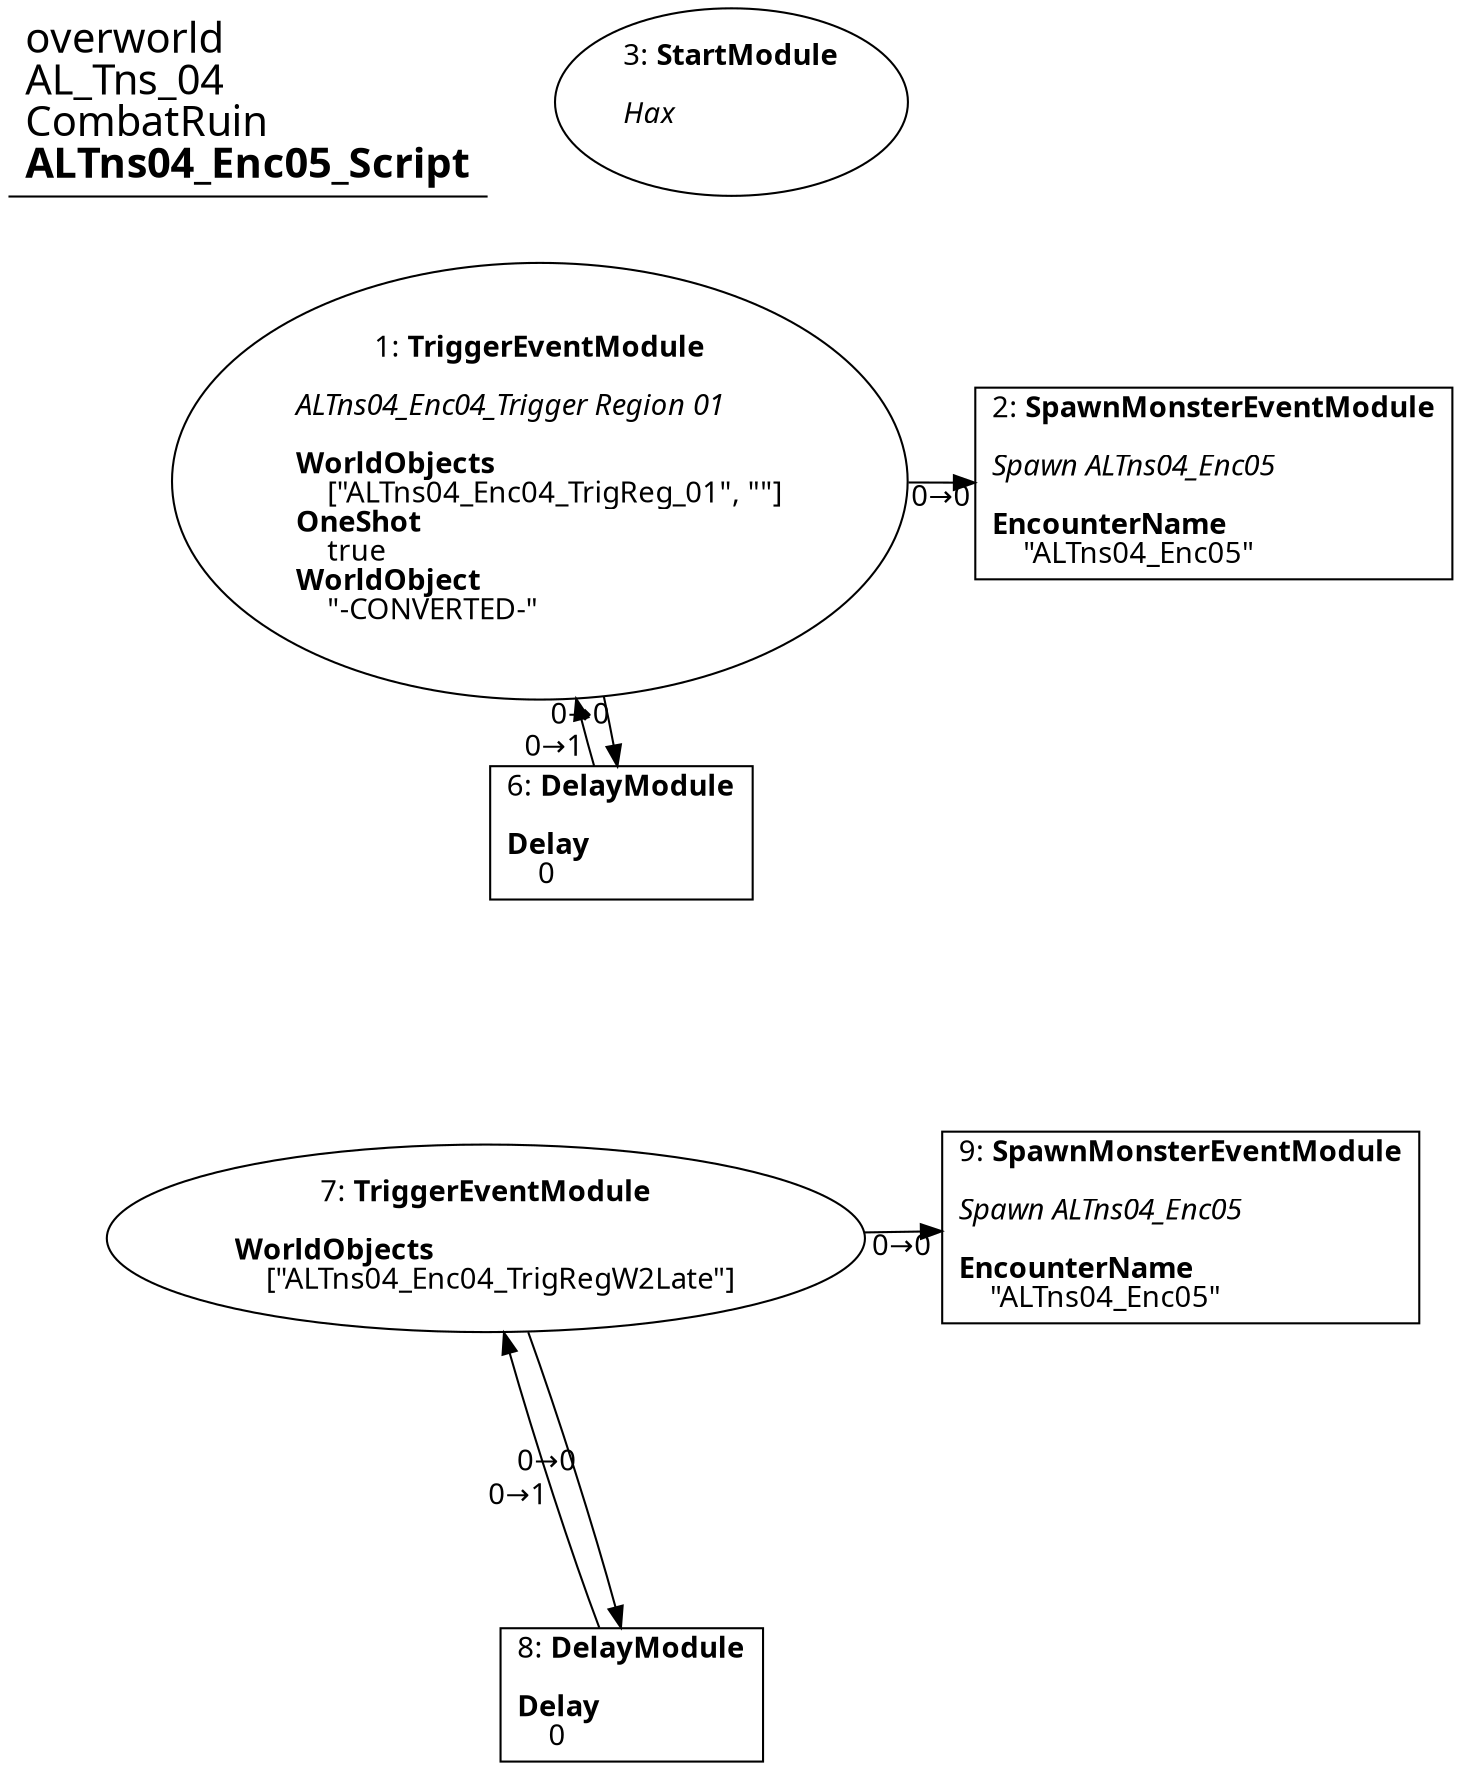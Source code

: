 digraph {
    layout = fdp;
    overlap = prism;
    sep = "+16";
    splines = spline;

    node [ shape = box ];

    graph [ fontname = "Segoe UI" ];
    node [ fontname = "Segoe UI" ];
    edge [ fontname = "Segoe UI" ];

    1 [ label = <1: <b>TriggerEventModule</b><br/><br/><i>ALTns04_Enc04_Trigger Region 01<br align="left"/></i><br align="left"/><b>WorldObjects</b><br align="left"/>    [&quot;ALTns04_Enc04_TrigReg_01&quot;, &quot;&quot;]<br align="left"/><b>OneShot</b><br align="left"/>    true<br align="left"/><b>WorldObject</b><br align="left"/>    &quot;-CONVERTED-&quot;<br align="left"/>> ];
    1 [ shape = oval ]
    1 [ pos = "0.109000005,-0.298!" ];
    1 -> 2 [ label = "0→0" ];
    1 -> 6 [ label = "0→0" ];

    2 [ label = <2: <b>SpawnMonsterEventModule</b><br/><br/><i>Spawn ALTns04_Enc05<br align="left"/></i><br align="left"/><b>EncounterName</b><br align="left"/>    &quot;ALTns04_Enc05&quot;<br align="left"/>> ];
    2 [ pos = "0.40800002,-0.29900002!" ];

    3 [ label = <3: <b>StartModule</b><br/><br/><i>Hax<br align="left"/></i><br align="left"/>> ];
    3 [ shape = oval ]
    3 [ pos = "0.136,-0.21100001!" ];

    6 [ label = <6: <b>DelayModule</b><br/><br/><b>Delay</b><br align="left"/>    0<br align="left"/>> ];
    6 [ pos = "0.157,-0.512!" ];
    6 -> 1 [ label = "0→1" ];

    7 [ label = <7: <b>TriggerEventModule</b><br/><br/><b>WorldObjects</b><br align="left"/>    [&quot;ALTns04_Enc04_TrigRegW2Late&quot;]<br align="left"/>> ];
    7 [ shape = oval ]
    7 [ pos = "0.115,-0.762!" ];
    7 -> 8 [ label = "0→0" ];
    7 -> 9 [ label = "0→0" ];

    8 [ label = <8: <b>DelayModule</b><br/><br/><b>Delay</b><br align="left"/>    0<br align="left"/>> ];
    8 [ pos = "0.16900001,-0.99600005!" ];
    8 -> 7 [ label = "0→1" ];

    9 [ label = <9: <b>SpawnMonsterEventModule</b><br/><br/><i>Spawn ALTns04_Enc05<br align="left"/></i><br align="left"/><b>EncounterName</b><br align="left"/>    &quot;ALTns04_Enc05&quot;<br align="left"/>> ];
    9 [ pos = "0.416,-0.758!" ];

    title [ pos = "0.108,-0.21000001!" ];
    title [ shape = underline ];
    title [ label = <<font point-size="20">overworld<br align="left"/>AL_Tns_04<br align="left"/>CombatRuin<br align="left"/><b>ALTns04_Enc05_Script</b><br align="left"/></font>> ];
}
